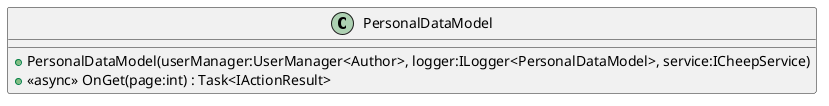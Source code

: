 @startuml
class PersonalDataModel {
    + PersonalDataModel(userManager:UserManager<Author>, logger:ILogger<PersonalDataModel>, service:ICheepService)
    + <<async>> OnGet(page:int) : Task<IActionResult>
}
@enduml
